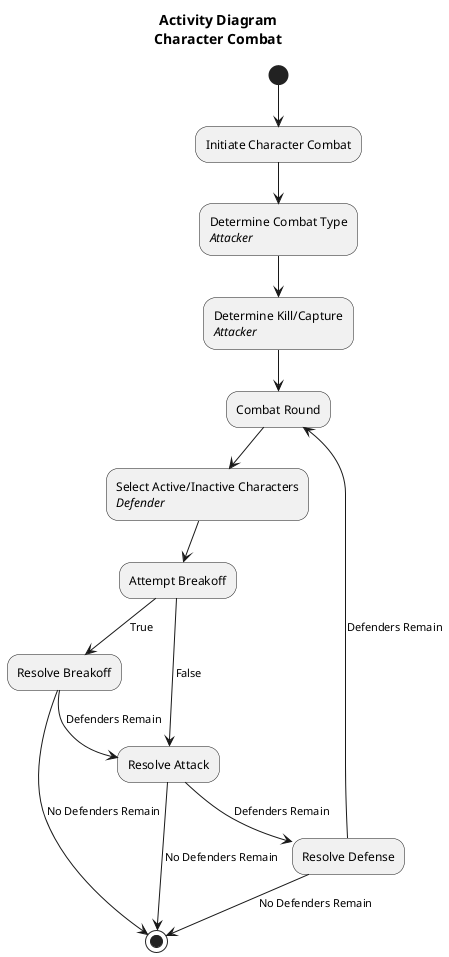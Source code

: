 @startuml

title Activity Diagram\nCharacter Combat

' Military Combat Segment
' Written by Samuel Foster
' Parents: /Turn/Search-Phase
' Children: 

(*) --> "Initiate Character Combat"
	--> "Determine Combat Type\n<i>Attacker"
	--> "Determine Kill/Capture\n<i>Attacker"
	--> "Combat Round" as Cr
	Cr --> "Select Active/Inactive Characters\n<i>Defender" as Sc
	Sc --> "Attempt Breakoff" as Ab
	Ab -->[True] "Resolve Breakoff" as Rb
	
	Rb -->[Defenders Remain] "Resolve Attack" as Ra
	Rb -->[No Defenders Remain] (*)
	
	Ab -->[False] Ra
	
	Ra -->[Defenders Remain] "Resolve Defense" as Rd
	Ra -->[No Defenders Remain] (*)
	
	Rd -->[Defenders Remain] Cr
	Rd -->[No Defenders Remain] (*)

@enduml